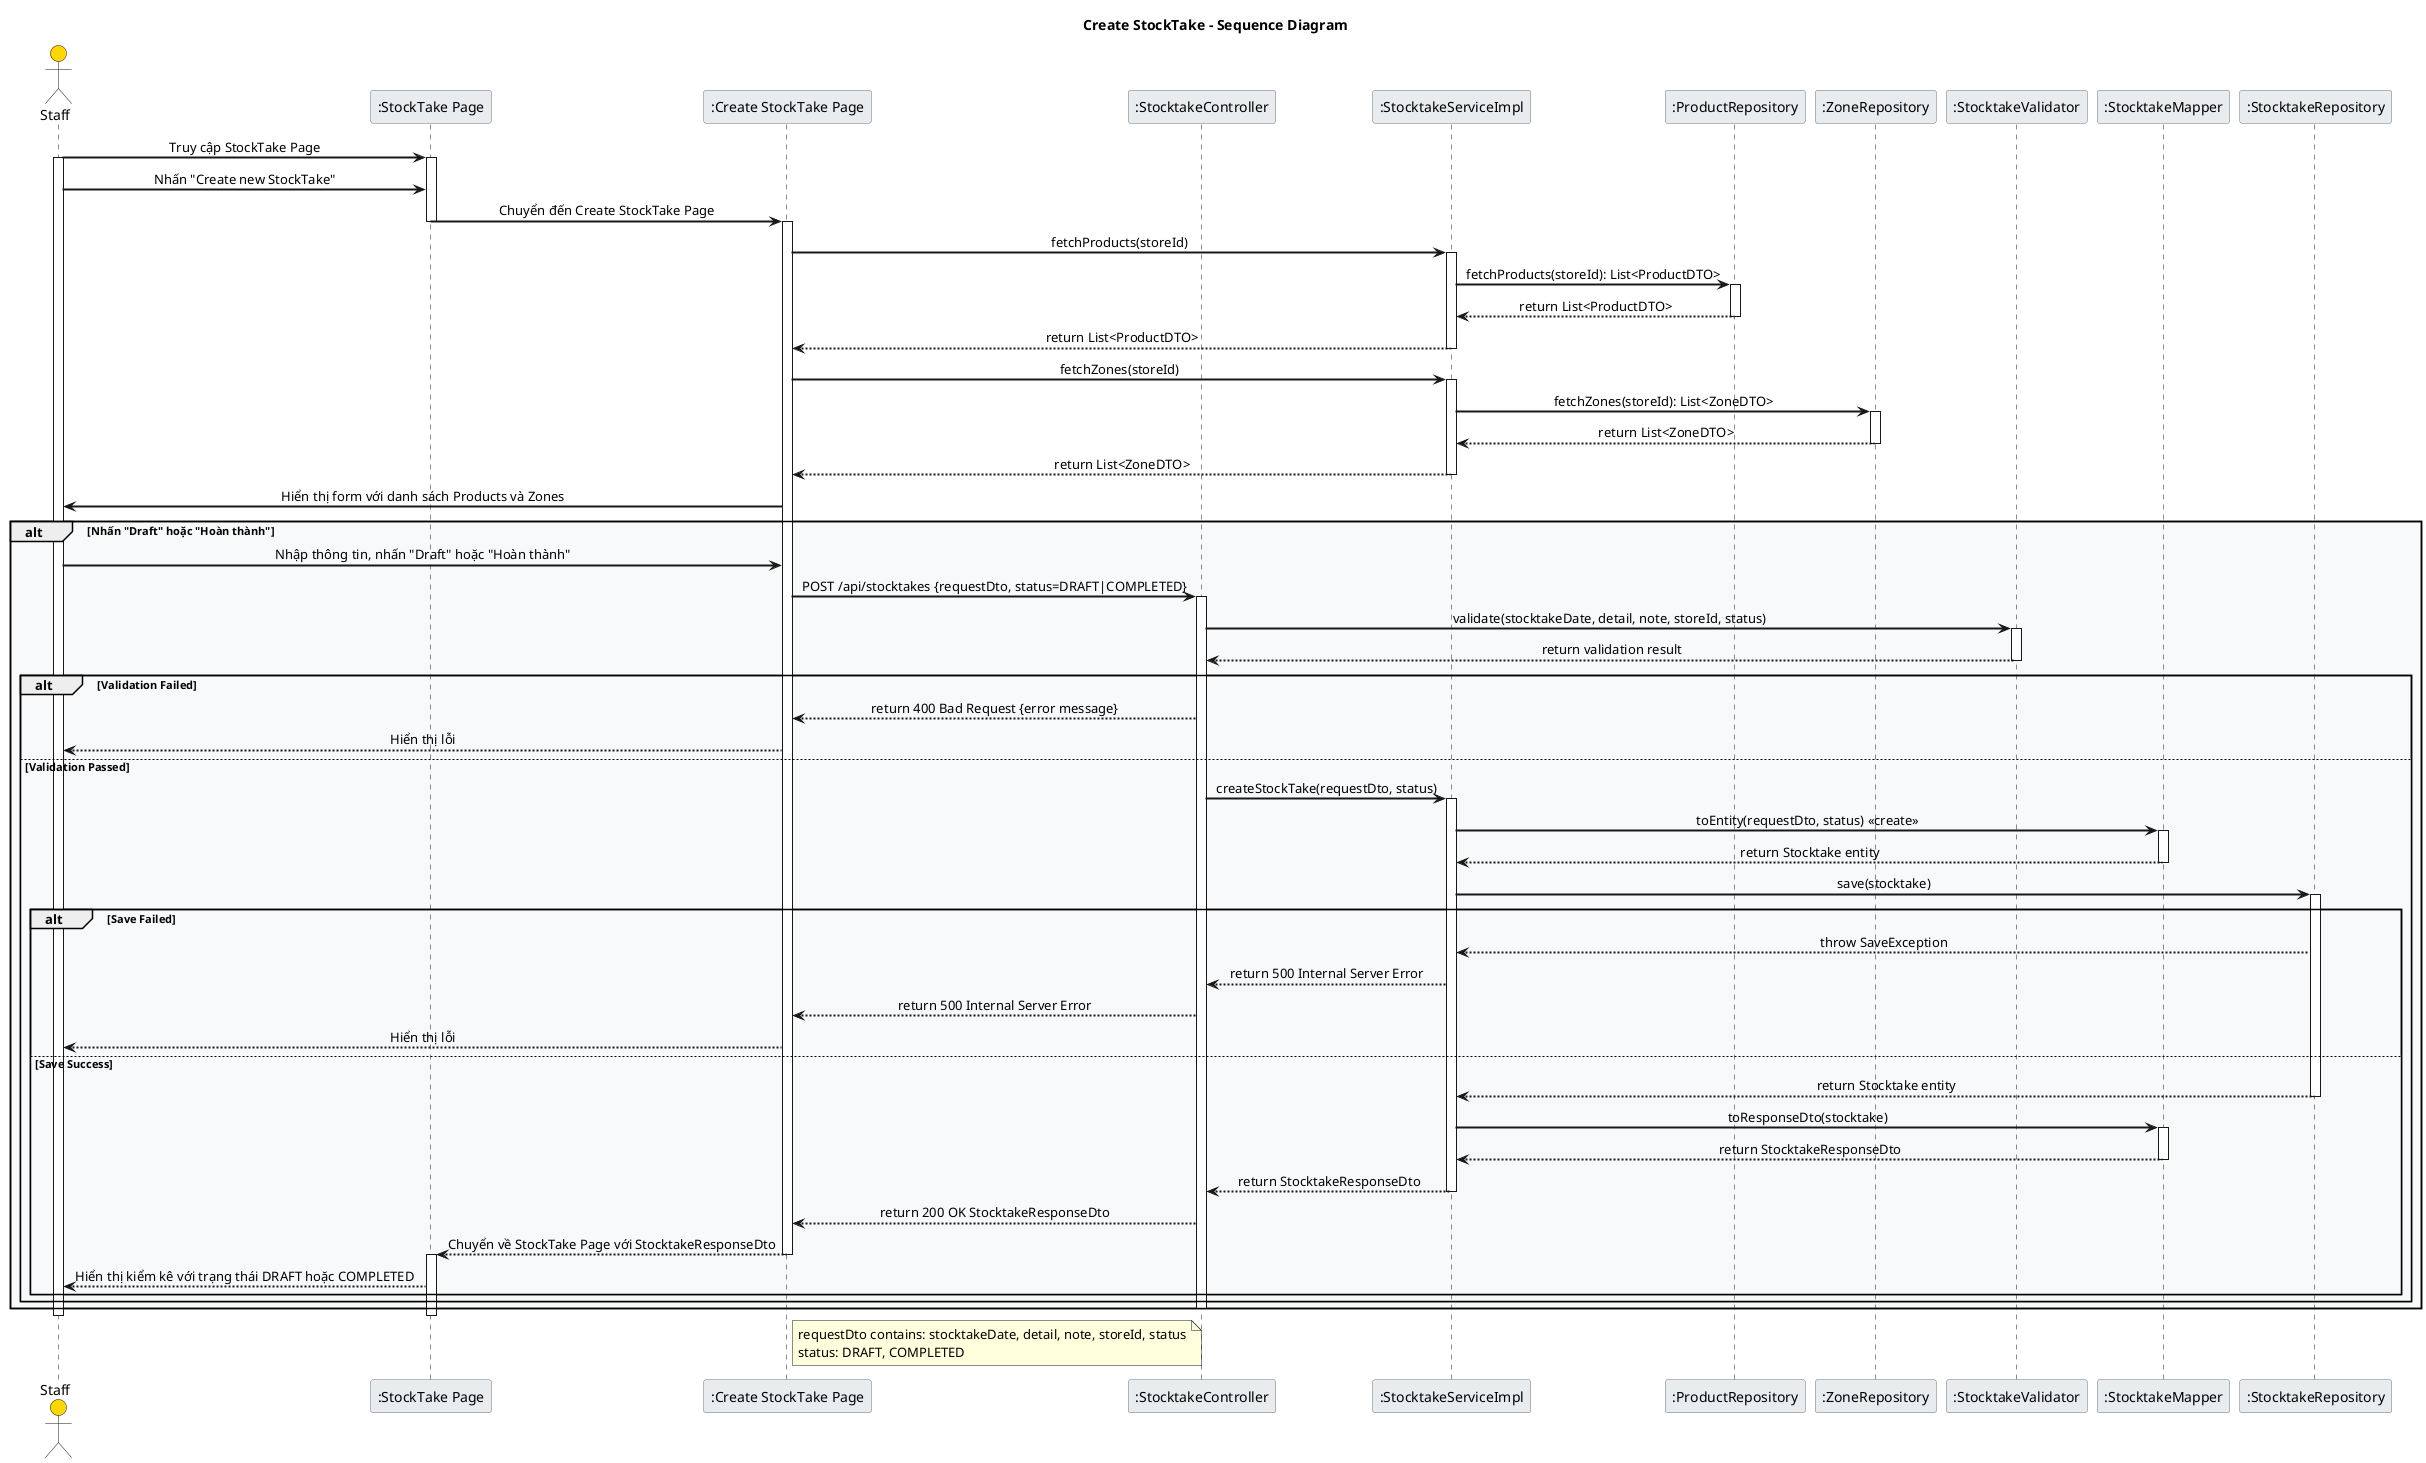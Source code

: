 @startuml Stocktake_Create_Sequence

skinparam backgroundColor white
skinparam sequenceArrowThickness 2
skinparam sequenceMessageAlign center
skinparam sequenceGroupBodyBackgroundColor #F8F9FA
skinparam sequenceParticipantBorderColor #6C757D
skinparam sequenceParticipantBackgroundColor #E9ECEF
skinparam sequenceLifeLineStroke dash
skinparam actorBackgroundColor #FFD700

title Create StockTake - Sequence Diagram

actor Staff
participant ":StockTake Page" as UI
participant ":Create StockTake Page" as CSUI
participant ":StocktakeController" as CC
participant ":StocktakeServiceImpl" as CS
participant ":ProductRepository" as PR
participant ":ZoneRepository" as ZR
participant ":StocktakeValidator" as CV
participant ":StocktakeMapper" as CM
participant ":StocktakeRepository" as CR

' Bước ban đầu: Staff truy cập StockTake Page và nhấn nút Create
Staff -> UI: Truy cập StockTake Page
activate Staff
activate UI
Staff -> UI: Nhấn "Create new StockTake"
UI -> CSUI: Chuyển đến Create StockTake Page
deactivate UI
activate CSUI

' Create StockTake Page lấy dữ liệu
CSUI -> CS: fetchProducts(storeId)
activate CS
CS -> PR: fetchProducts(storeId): List<ProductDTO>
activate PR
PR --> CS: return List<ProductDTO>
deactivate PR
CS --> CSUI: return List<ProductDTO>
deactivate CS
CSUI -> CS: fetchZones(storeId)
activate CS
CS -> ZR: fetchZones(storeId): List<ZoneDTO>
activate ZR
ZR --> CS: return List<ZoneDTO>
deactivate ZR
CS --> CSUI: return List<ZoneDTO>
deactivate CS
CSUI -> Staff: Hiển thị form với danh sách Products và Zones

' Staff nhập thông tin và chọn Draft hoặc Hoàn thành
alt Nhấn "Draft" hoặc "Hoàn thành"
    Staff -> CSUI: Nhập thông tin, nhấn "Draft" hoặc "Hoàn thành"
    CSUI -> CC: POST /api/stocktakes {requestDto, status=DRAFT|COMPLETED}
    activate CC
    CC -> CV: validate(stocktakeDate, detail, note, storeId, status)
    activate CV
    CV --> CC: return validation result
    deactivate CV
    alt Validation Failed
        CC --> CSUI: return 400 Bad Request {error message}
        CSUI --> Staff: Hiển thị lỗi
    else Validation Passed
        CC -> CS: createStockTake(requestDto, status)
        activate CS
        CS -> CM: toEntity(requestDto, status) «create»
        activate CM
        CM --> CS: return Stocktake entity
        deactivate CM
        CS -> CR: save(stocktake)
        activate CR
        alt Save Failed
            CR --> CS: throw SaveException
            CS --> CC: return 500 Internal Server Error
            CC --> CSUI: return 500 Internal Server Error
            CSUI --> Staff: Hiển thị lỗi
        else Save Success
            CR --> CS: return Stocktake entity
            deactivate CR
            CS -> CM: toResponseDto(stocktake)
            activate CM
            CM --> CS: return StocktakeResponseDto
            deactivate CM
            CS --> CC: return StocktakeResponseDto
            deactivate CS
            CC --> CSUI: return 200 OK StocktakeResponseDto
            CSUI --> UI: Chuyển về StockTake Page với StocktakeResponseDto
            deactivate CSUI
            activate UI
            UI --> Staff: Hiển thị kiểm kê với trạng thái DRAFT hoặc COMPLETED
        end
    end
    deactivate CC
end

deactivate UI
deactivate Staff

note right of CSUI
    requestDto contains: stocktakeDate, detail, note, storeId, status
    status: DRAFT, COMPLETED
end note

@enduml